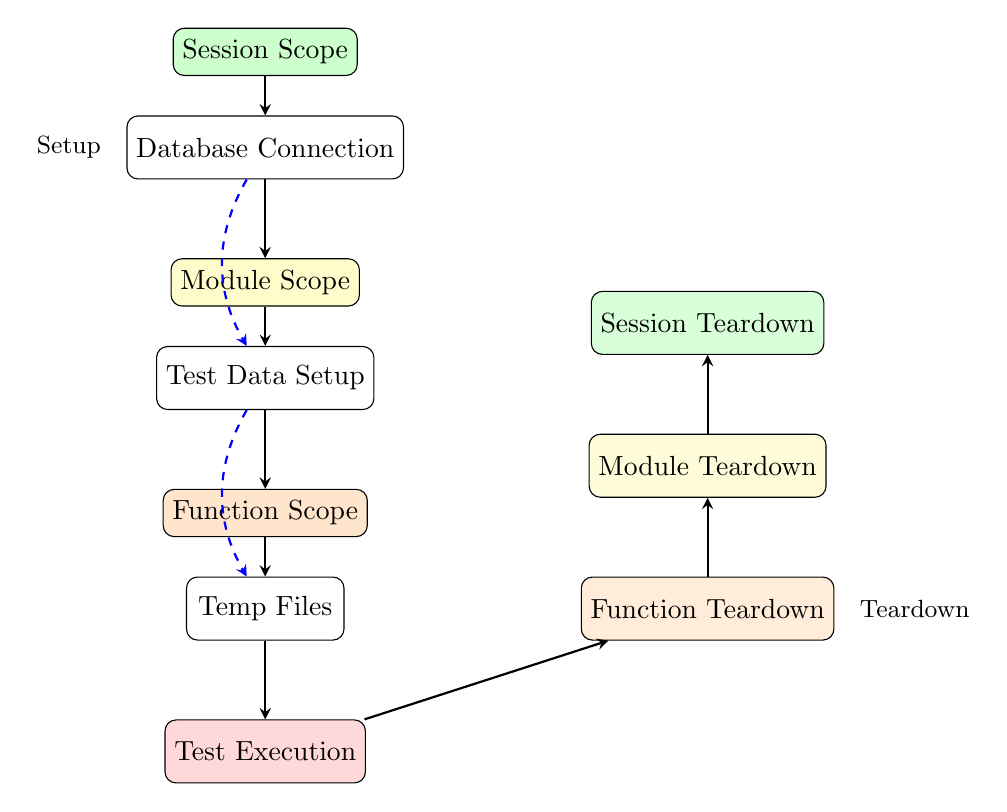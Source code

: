\begin{tikzpicture}[
    node distance=1.2cm,
    box/.style={rectangle, rounded corners, minimum width=2cm, minimum height=0.8cm, text centered, draw=black},
    scope/.style={rectangle, rounded corners, minimum width=1.8cm, minimum height=0.6cm, text centered, draw=black, fill=blue!15},
    arrow/.style={thick,->,>=stealth}
]

% Session scope
\node[scope, fill=green!20] (session) {Session Scope};
\node[box, below=0.5cm of session] (session_setup) {Database Connection};

% Module scope
\node[scope, below=1cm of session_setup, fill=yellow!20] (module) {Module Scope};
\node[box, below=0.5cm of module] (module_setup) {Test Data Setup};

% Function scope
\node[scope, below=1cm of module_setup, fill=orange!20] (function) {Function Scope};
\node[box, below=0.5cm of function] (function_setup) {Temp Files};

% Test execution
\node[box, below=1cm of function_setup, fill=red!15] (test) {Test Execution};

% Teardown process
\node[box, right=3cm of function_setup, fill=orange!15] (func_teardown) {Function Teardown};
\node[box, above=1cm of func_teardown, fill=yellow!15] (mod_teardown) {Module Teardown};
\node[box, above=1cm of mod_teardown, fill=green!15] (sess_teardown) {Session Teardown};

% Flow arrows - Setup
\draw[arrow] (session) -- (session_setup);
\draw[arrow] (session_setup) -- (module);
\draw[arrow] (module) -- (module_setup);
\draw[arrow] (module_setup) -- (function);
\draw[arrow] (function) -- (function_setup);
\draw[arrow] (function_setup) -- (test);

% Flow arrows - Teardown
\draw[arrow] (test) -- (func_teardown);
\draw[arrow] (func_teardown) -- (mod_teardown);
\draw[arrow] (mod_teardown) -- (sess_teardown);

% Labels
\node[left=0.2cm of session_setup] {\small Setup};
\node[right=0.2cm of func_teardown] {\small Teardown};

% Dependency arrows
\draw[arrow, dashed, blue] (session_setup) to[bend right=30] (module_setup);
\draw[arrow, dashed, blue] (module_setup) to[bend right=30] (function_setup);

\end{tikzpicture}